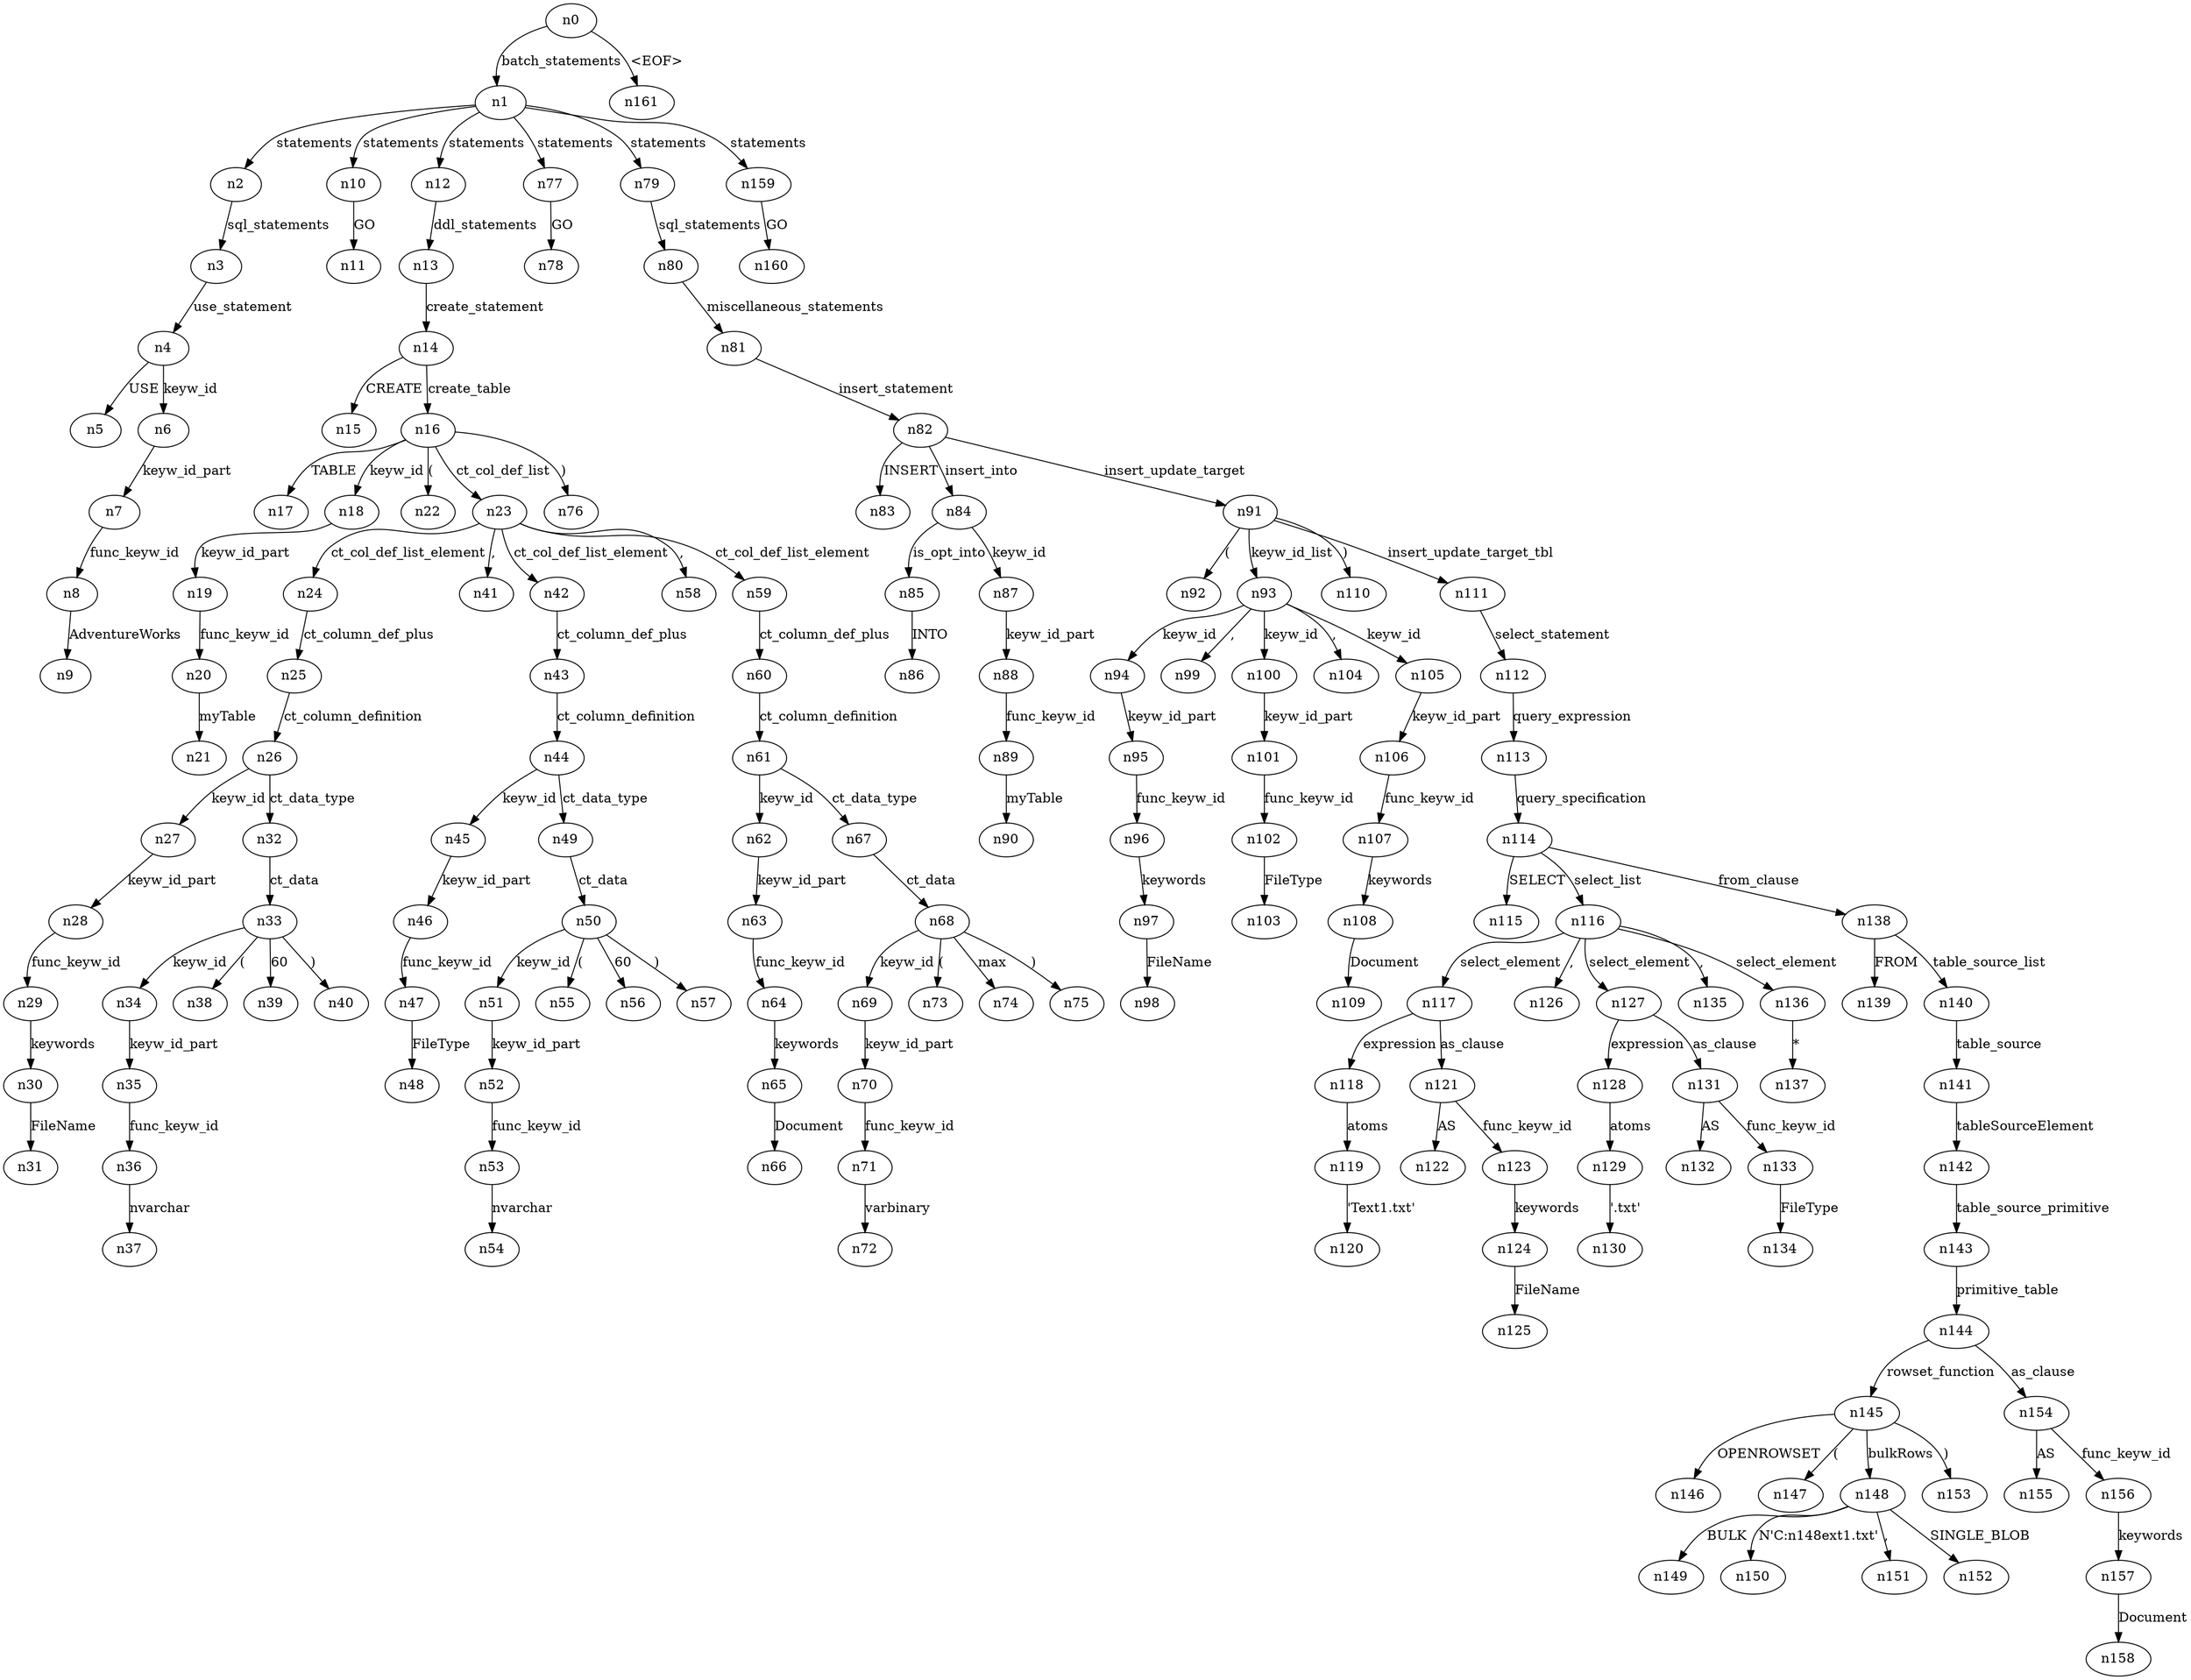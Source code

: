 digraph ParseTree {
  n0 -> n1 [label="batch_statements"];
  n1 -> n2 [label="statements"];
  n2 -> n3 [label="sql_statements"];
  n3 -> n4 [label="use_statement"];
  n4 -> n5 [label="USE"];
  n4 -> n6 [label="keyw_id"];
  n6 -> n7 [label="keyw_id_part"];
  n7 -> n8 [label="func_keyw_id"];
  n8 -> n9 [label="AdventureWorks"];
  n1 -> n10 [label="statements"];
  n10 -> n11 [label="GO"];
  n1 -> n12 [label="statements"];
  n12 -> n13 [label="ddl_statements"];
  n13 -> n14 [label="create_statement"];
  n14 -> n15 [label="CREATE"];
  n14 -> n16 [label="create_table"];
  n16 -> n17 [label="TABLE"];
  n16 -> n18 [label="keyw_id"];
  n18 -> n19 [label="keyw_id_part"];
  n19 -> n20 [label="func_keyw_id"];
  n20 -> n21 [label="myTable"];
  n16 -> n22 [label="("];
  n16 -> n23 [label="ct_col_def_list"];
  n23 -> n24 [label="ct_col_def_list_element"];
  n24 -> n25 [label="ct_column_def_plus"];
  n25 -> n26 [label="ct_column_definition"];
  n26 -> n27 [label="keyw_id"];
  n27 -> n28 [label="keyw_id_part"];
  n28 -> n29 [label="func_keyw_id"];
  n29 -> n30 [label="keywords"];
  n30 -> n31 [label="FileName"];
  n26 -> n32 [label="ct_data_type"];
  n32 -> n33 [label="ct_data"];
  n33 -> n34 [label="keyw_id"];
  n34 -> n35 [label="keyw_id_part"];
  n35 -> n36 [label="func_keyw_id"];
  n36 -> n37 [label="nvarchar"];
  n33 -> n38 [label="("];
  n33 -> n39 [label="60"];
  n33 -> n40 [label=")"];
  n23 -> n41 [label=","];
  n23 -> n42 [label="ct_col_def_list_element"];
  n42 -> n43 [label="ct_column_def_plus"];
  n43 -> n44 [label="ct_column_definition"];
  n44 -> n45 [label="keyw_id"];
  n45 -> n46 [label="keyw_id_part"];
  n46 -> n47 [label="func_keyw_id"];
  n47 -> n48 [label="FileType"];
  n44 -> n49 [label="ct_data_type"];
  n49 -> n50 [label="ct_data"];
  n50 -> n51 [label="keyw_id"];
  n51 -> n52 [label="keyw_id_part"];
  n52 -> n53 [label="func_keyw_id"];
  n53 -> n54 [label="nvarchar"];
  n50 -> n55 [label="("];
  n50 -> n56 [label="60"];
  n50 -> n57 [label=")"];
  n23 -> n58 [label=","];
  n23 -> n59 [label="ct_col_def_list_element"];
  n59 -> n60 [label="ct_column_def_plus"];
  n60 -> n61 [label="ct_column_definition"];
  n61 -> n62 [label="keyw_id"];
  n62 -> n63 [label="keyw_id_part"];
  n63 -> n64 [label="func_keyw_id"];
  n64 -> n65 [label="keywords"];
  n65 -> n66 [label="Document"];
  n61 -> n67 [label="ct_data_type"];
  n67 -> n68 [label="ct_data"];
  n68 -> n69 [label="keyw_id"];
  n69 -> n70 [label="keyw_id_part"];
  n70 -> n71 [label="func_keyw_id"];
  n71 -> n72 [label="varbinary"];
  n68 -> n73 [label="("];
  n68 -> n74 [label="max"];
  n68 -> n75 [label=")"];
  n16 -> n76 [label=")"];
  n1 -> n77 [label="statements"];
  n77 -> n78 [label="GO"];
  n1 -> n79 [label="statements"];
  n79 -> n80 [label="sql_statements"];
  n80 -> n81 [label="miscellaneous_statements"];
  n81 -> n82 [label="insert_statement"];
  n82 -> n83 [label="INSERT"];
  n82 -> n84 [label="insert_into"];
  n84 -> n85 [label="is_opt_into"];
  n85 -> n86 [label="INTO"];
  n84 -> n87 [label="keyw_id"];
  n87 -> n88 [label="keyw_id_part"];
  n88 -> n89 [label="func_keyw_id"];
  n89 -> n90 [label="myTable"];
  n82 -> n91 [label="insert_update_target"];
  n91 -> n92 [label="("];
  n91 -> n93 [label="keyw_id_list"];
  n93 -> n94 [label="keyw_id"];
  n94 -> n95 [label="keyw_id_part"];
  n95 -> n96 [label="func_keyw_id"];
  n96 -> n97 [label="keywords"];
  n97 -> n98 [label="FileName"];
  n93 -> n99 [label=","];
  n93 -> n100 [label="keyw_id"];
  n100 -> n101 [label="keyw_id_part"];
  n101 -> n102 [label="func_keyw_id"];
  n102 -> n103 [label="FileType"];
  n93 -> n104 [label=","];
  n93 -> n105 [label="keyw_id"];
  n105 -> n106 [label="keyw_id_part"];
  n106 -> n107 [label="func_keyw_id"];
  n107 -> n108 [label="keywords"];
  n108 -> n109 [label="Document"];
  n91 -> n110 [label=")"];
  n91 -> n111 [label="insert_update_target_tbl"];
  n111 -> n112 [label="select_statement"];
  n112 -> n113 [label="query_expression"];
  n113 -> n114 [label="query_specification"];
  n114 -> n115 [label="SELECT"];
  n114 -> n116 [label="select_list"];
  n116 -> n117 [label="select_element"];
  n117 -> n118 [label="expression"];
  n118 -> n119 [label="atoms"];
  n119 -> n120 [label="'Text1.txt'"];
  n117 -> n121 [label="as_clause"];
  n121 -> n122 [label="AS"];
  n121 -> n123 [label="func_keyw_id"];
  n123 -> n124 [label="keywords"];
  n124 -> n125 [label="FileName"];
  n116 -> n126 [label=","];
  n116 -> n127 [label="select_element"];
  n127 -> n128 [label="expression"];
  n128 -> n129 [label="atoms"];
  n129 -> n130 [label="'.txt'"];
  n127 -> n131 [label="as_clause"];
  n131 -> n132 [label="AS"];
  n131 -> n133 [label="func_keyw_id"];
  n133 -> n134 [label="FileType"];
  n116 -> n135 [label=","];
  n116 -> n136 [label="select_element"];
  n136 -> n137 [label="*"];
  n114 -> n138 [label="from_clause"];
  n138 -> n139 [label="FROM"];
  n138 -> n140 [label="table_source_list"];
  n140 -> n141 [label="table_source"];
  n141 -> n142 [label="tableSourceElement"];
  n142 -> n143 [label="table_source_primitive"];
  n143 -> n144 [label="primitive_table"];
  n144 -> n145 [label="rowset_function"];
  n145 -> n146 [label="OPENROWSET"];
  n145 -> n147 [label="("];
  n145 -> n148 [label="bulkRows"];
  n148 -> n149 [label="BULK"];
  n148 -> n150 [label="N'C:\Text1.txt'"];
  n148 -> n151 [label=","];
  n148 -> n152 [label="SINGLE_BLOB"];
  n145 -> n153 [label=")"];
  n144 -> n154 [label="as_clause"];
  n154 -> n155 [label="AS"];
  n154 -> n156 [label="func_keyw_id"];
  n156 -> n157 [label="keywords"];
  n157 -> n158 [label="Document"];
  n1 -> n159 [label="statements"];
  n159 -> n160 [label="GO"];
  n0 -> n161 [label="<EOF>"];
}